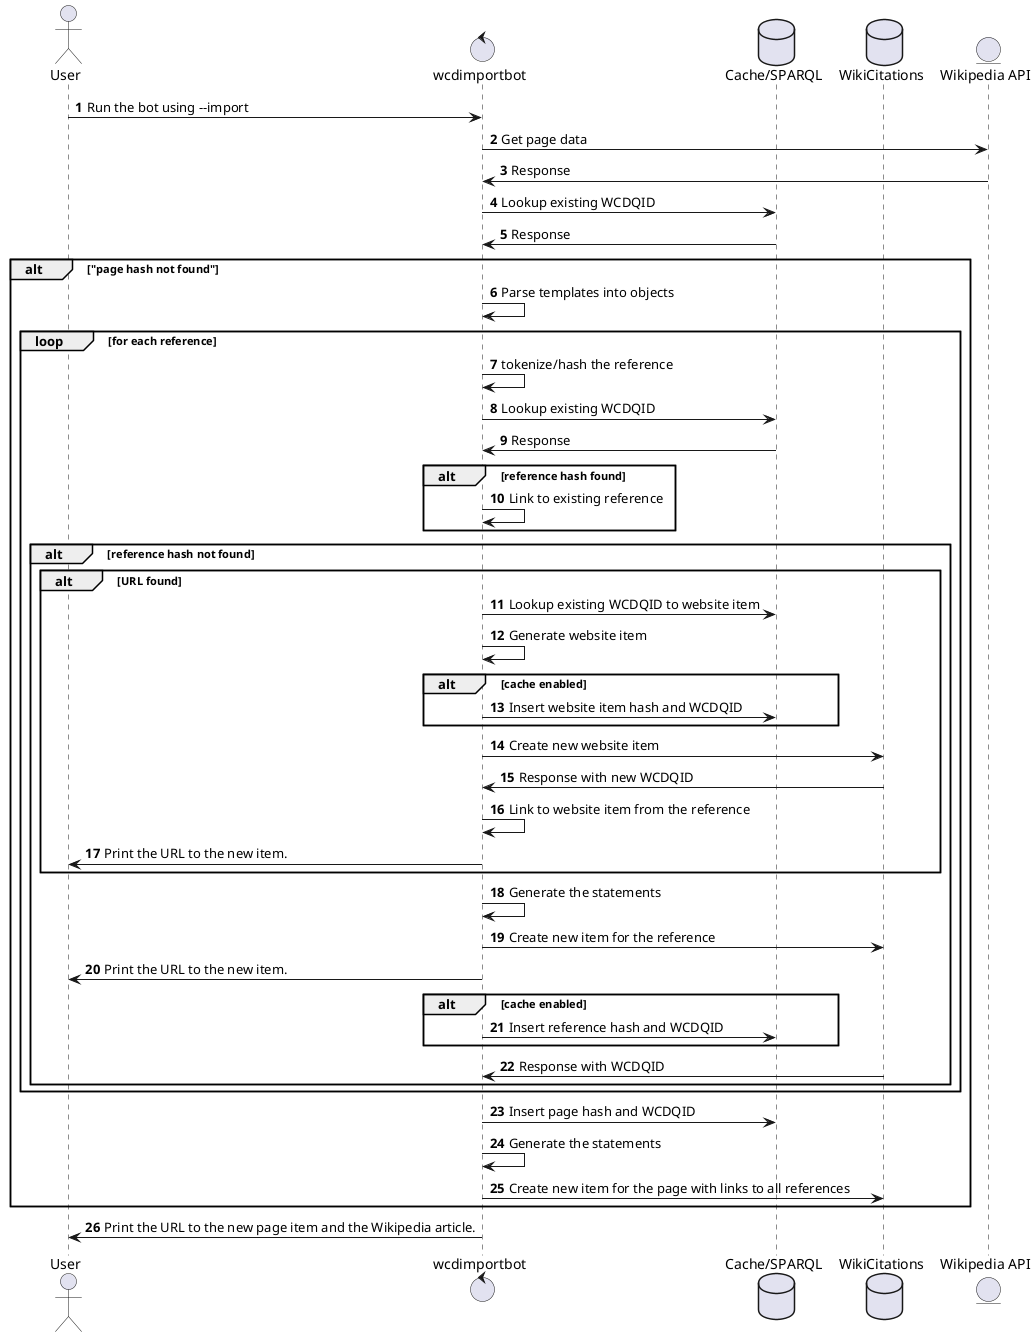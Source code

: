 @startuml
'https://plantuml.com/sequence-diagram

'The databases are editable by the bot, the entity is not.

autonumber
actor User as user
control wcdimportbot
database "Cache/SPARQL" as Cache
database WikiCitations
entity "Wikipedia API" as wikipediaapi
user -> wcdimportbot: Run the bot using --import
wcdimportbot -> wikipediaapi: Get page data
wikipediaapi -> wcdimportbot: Response
wcdimportbot -> Cache: Lookup existing WCDQID
Cache -> wcdimportbot: Response
alt "page hash not found"
    wcdimportbot -> wcdimportbot: Parse templates into objects
    loop for each reference
        wcdimportbot -> wcdimportbot: tokenize/hash the reference
        wcdimportbot -> Cache: Lookup existing WCDQID
        Cache -> wcdimportbot: Response
        alt reference hash found
            wcdimportbot -> wcdimportbot: Link to existing reference
        end
        alt reference hash not found
            alt URL found
                wcdimportbot -> Cache: Lookup existing WCDQID to website item
                wcdimportbot -> wcdimportbot: Generate website item
                alt cache enabled
                    wcdimportbot -> Cache: Insert website item hash and WCDQID
                end
                wcdimportbot -> WikiCitations: Create new website item
                WikiCitations -> wcdimportbot: Response with new WCDQID
                wcdimportbot -> wcdimportbot: Link to website item from the reference
                wcdimportbot -> user: Print the URL to the new item.
            end
            wcdimportbot -> wcdimportbot: Generate the statements
            wcdimportbot -> WikiCitations: Create new item for the reference
            wcdimportbot -> user: Print the URL to the new item.
            alt cache enabled
                wcdimportbot -> Cache: Insert reference hash and WCDQID
            end
            WikiCitations -> wcdimportbot: Response with WCDQID
        end
    end
    wcdimportbot -> Cache: Insert page hash and WCDQID
    wcdimportbot -> wcdimportbot: Generate the statements
    wcdimportbot -> WikiCitations: Create new item for the page with links to all references
end
wcdimportbot -> user: Print the URL to the new page item and the Wikipedia article.
@enduml
